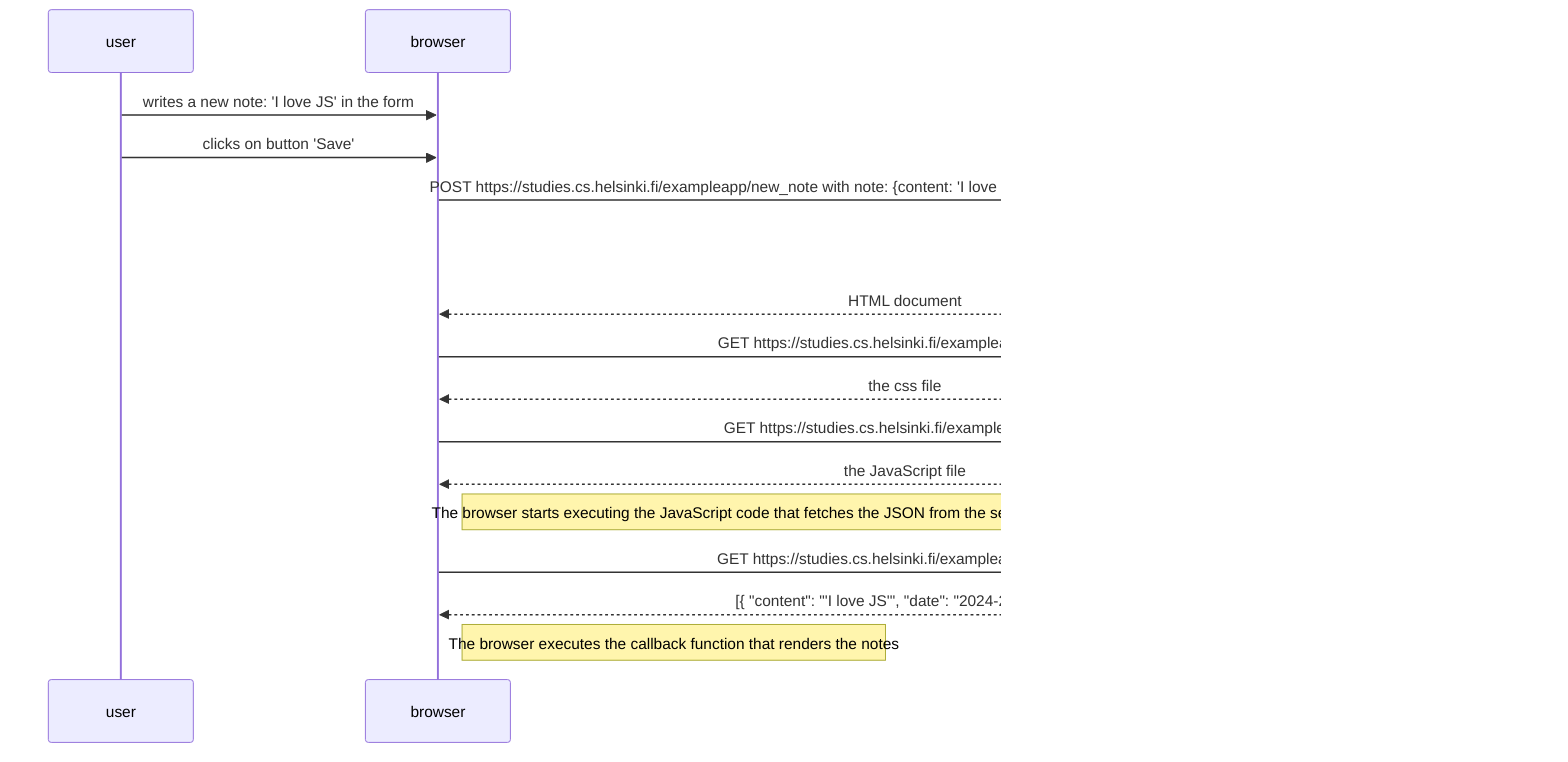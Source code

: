 sequenceDiagram
    participant user
    participant browser
    participant server

    user->>browser: writes a new note: 'I love JS' in the form
    user->>browser: clicks on button 'Save'

    browser->>server: POST https://studies.cs.helsinki.fi/exampleapp/new_note with note: {content: 'I love JS', date: new Date()} and request to redirect to '/notes'
    activate server
    server->>server: Save the new note and redirect to '/notes'
    server-->>browser: HTML document
    deactivate server

    browser->>server: GET https://studies.cs.helsinki.fi/exampleapp/main.css
    activate server
    server-->>browser: the css file
    deactivate server

    browser->>server: GET https://studies.cs.helsinki.fi/exampleapp/main.js
    activate server
    server-->>browser: the JavaScript file
    deactivate server

    Note right of browser: The browser starts executing the JavaScript code that fetches the JSON from the server what includes the new note

    browser->>server: GET https://studies.cs.helsinki.fi/exampleapp/data.json
    activate server
    server-->>browser: [{ "content": "'I love JS'", "date": "2024-2-23" }, ... ]
    deactivate server

    Note right of browser: The browser executes the callback function that renders the notes